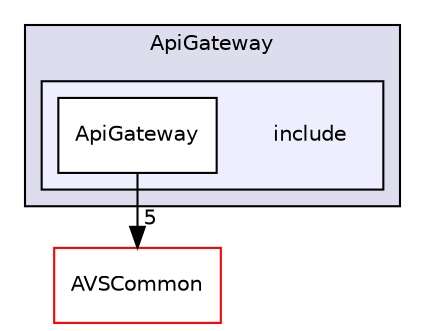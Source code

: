 digraph "/workplace/avs-device-sdk/CapabilityAgents/ApiGateway/include" {
  compound=true
  node [ fontsize="10", fontname="Helvetica"];
  edge [ labelfontsize="10", labelfontname="Helvetica"];
  subgraph clusterdir_3a57c8530640bbf2cee32213bc543583 {
    graph [ bgcolor="#ddddee", pencolor="black", label="ApiGateway" fontname="Helvetica", fontsize="10", URL="dir_3a57c8530640bbf2cee32213bc543583.html"]
  subgraph clusterdir_864db04923e477fe7497f169e5b13e3f {
    graph [ bgcolor="#eeeeff", pencolor="black", label="" URL="dir_864db04923e477fe7497f169e5b13e3f.html"];
    dir_864db04923e477fe7497f169e5b13e3f [shape=plaintext label="include"];
    dir_f18505ebb7422850ef599b7d8c3c9980 [shape=box label="ApiGateway" color="black" fillcolor="white" style="filled" URL="dir_f18505ebb7422850ef599b7d8c3c9980.html"];
  }
  }
  dir_13e65effb2bde530b17b3d5eefcd0266 [shape=box label="AVSCommon" fillcolor="white" style="filled" color="red" URL="dir_13e65effb2bde530b17b3d5eefcd0266.html"];
  dir_f18505ebb7422850ef599b7d8c3c9980->dir_13e65effb2bde530b17b3d5eefcd0266 [headlabel="5", labeldistance=1.5 headhref="dir_000370_000017.html"];
}
